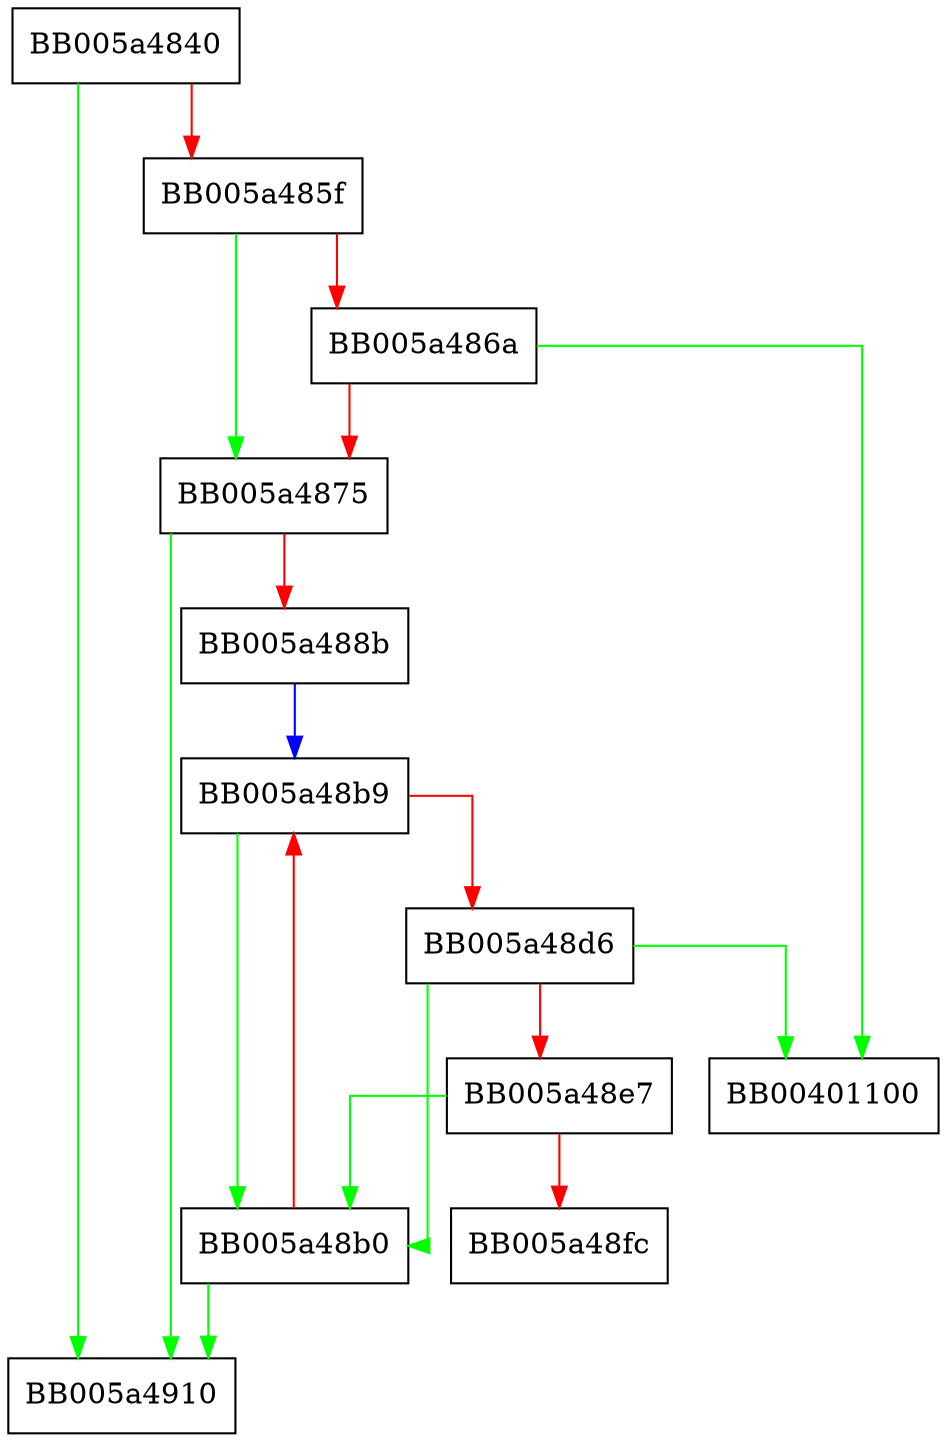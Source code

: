 digraph ENGINE_get_pkey_asn1_meth_str {
  node [shape="box"];
  graph [splines=ortho];
  BB005a4840 -> BB005a4910 [color="green"];
  BB005a4840 -> BB005a485f [color="red"];
  BB005a485f -> BB005a4875 [color="green"];
  BB005a485f -> BB005a486a [color="red"];
  BB005a486a -> BB00401100 [color="green"];
  BB005a486a -> BB005a4875 [color="red"];
  BB005a4875 -> BB005a4910 [color="green"];
  BB005a4875 -> BB005a488b [color="red"];
  BB005a488b -> BB005a48b9 [color="blue"];
  BB005a48b0 -> BB005a4910 [color="green"];
  BB005a48b0 -> BB005a48b9 [color="red"];
  BB005a48b9 -> BB005a48b0 [color="green"];
  BB005a48b9 -> BB005a48d6 [color="red"];
  BB005a48d6 -> BB00401100 [color="green"];
  BB005a48d6 -> BB005a48b0 [color="green"];
  BB005a48d6 -> BB005a48e7 [color="red"];
  BB005a48e7 -> BB005a48b0 [color="green"];
  BB005a48e7 -> BB005a48fc [color="red"];
}